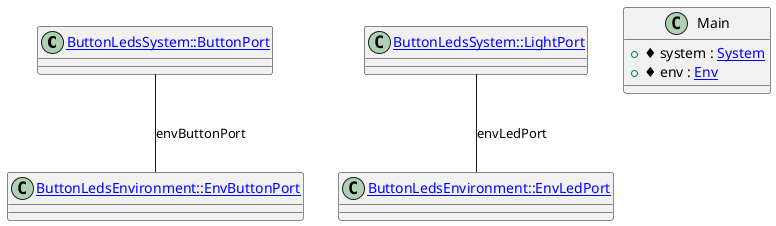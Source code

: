 

@startuml


	class "[[ButtonLedsSystem%3A%3AButtonPort-Class.svg ButtonLedsSystem::ButtonPort]]" as ButtonLedsSystem_ButtonPort
	class "[[ButtonLedsEnvironment%3A%3AEnvButtonPort-Class.svg ButtonLedsEnvironment::EnvButtonPort]]" as ButtonLedsEnvironment_EnvButtonPort
	class "[[ButtonLedsSystem%3A%3ALightPort-Class.svg ButtonLedsSystem::LightPort]]" as ButtonLedsSystem_LightPort
	class "[[ButtonLedsEnvironment%3A%3AEnvLedPort-Class.svg ButtonLedsEnvironment::EnvLedPort]]" as ButtonLedsEnvironment_EnvLedPort
	class "Main" as ButtonLeds_Main {
		+♦ system : [[ButtonLedsSystem%3A%3ASystem-Class.svg System]]
		+♦ env : [[ButtonLedsEnvironment%3A%3AEnv-Class.svg Env]]
	}
	ButtonLedsSystem_ButtonPort -- ButtonLedsEnvironment_EnvButtonPort : envButtonPort
	ButtonLedsSystem_LightPort -- ButtonLedsEnvironment_EnvLedPort : envLedPort
@enduml
